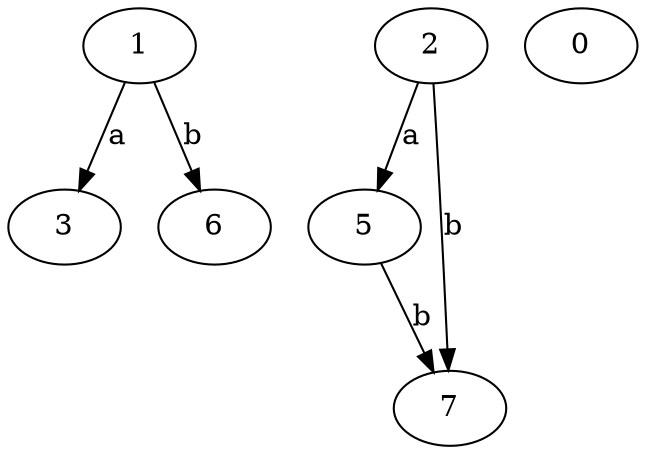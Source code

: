 strict digraph  {
3;
5;
0;
1;
6;
2;
7;
5 -> 7  [label=b];
1 -> 3  [label=a];
1 -> 6  [label=b];
2 -> 5  [label=a];
2 -> 7  [label=b];
}
